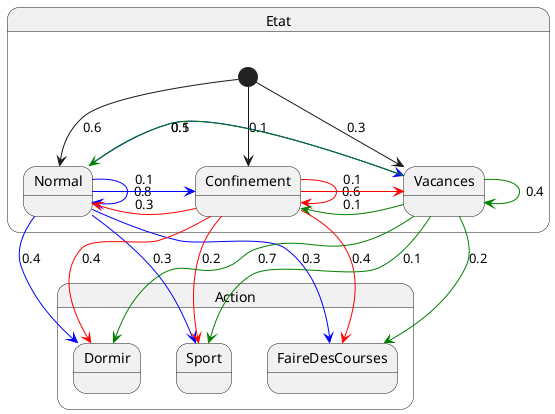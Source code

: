 @startuml systeme
    state Etat {
        [*] --> Normal : 0.6
        [*] --> Confinement : 0.1
        [*] --> Vacances : 0.3
        
        Normal -[#blue]> Normal : 0.8
        Normal -[#blue]> Confinement : 0.1
        Normal -[#blue]> Vacances : 0.1

        Confinement -[#red]> Normal : 0.3
        Confinement -[#red]> Confinement : 0.6
        Confinement -[#red]> Vacances : 0.1

        Vacances -[#green]> Normal : 0.5
        Vacances -[#green]> Confinement : 0.1
        Vacances -[#green]> Vacances : 0.4
    }
    state Action {
        Normal -down[#blue]-> FaireDesCourses  : 0.3
        Normal -down[#blue]-> Dormir : 0.4
        Normal -down[#blue]-> Sport : 0.3

        Confinement -down[#red]-> FaireDesCourses : 0.4
        Confinement -down[#red]-> Dormir : 0.4
        Confinement -down[#red]-> Sport : 0.2

        Vacances -down[#green]-> FaireDesCourses : 0.2
        Vacances -down[#green]-> Dormir : 0.7
        Vacances -down[#green]-> Sport : 0.1
    }
@enduml
